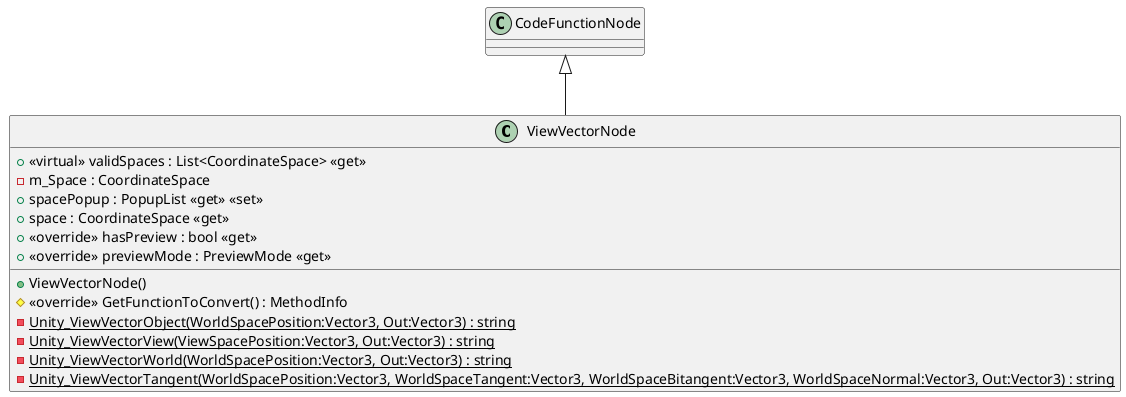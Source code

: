 @startuml
class ViewVectorNode {
    + ViewVectorNode()
    + <<virtual>> validSpaces : List<CoordinateSpace> <<get>>
    - m_Space : CoordinateSpace
    + spacePopup : PopupList <<get>> <<set>>
    + space : CoordinateSpace <<get>>
    + <<override>> hasPreview : bool <<get>>
    + <<override>> previewMode : PreviewMode <<get>>
    # <<override>> GetFunctionToConvert() : MethodInfo
    {static} - Unity_ViewVectorObject(WorldSpacePosition:Vector3, Out:Vector3) : string
    {static} - Unity_ViewVectorView(ViewSpacePosition:Vector3, Out:Vector3) : string
    {static} - Unity_ViewVectorWorld(WorldSpacePosition:Vector3, Out:Vector3) : string
    {static} - Unity_ViewVectorTangent(WorldSpacePosition:Vector3, WorldSpaceTangent:Vector3, WorldSpaceBitangent:Vector3, WorldSpaceNormal:Vector3, Out:Vector3) : string
}
CodeFunctionNode <|-- ViewVectorNode
@enduml
